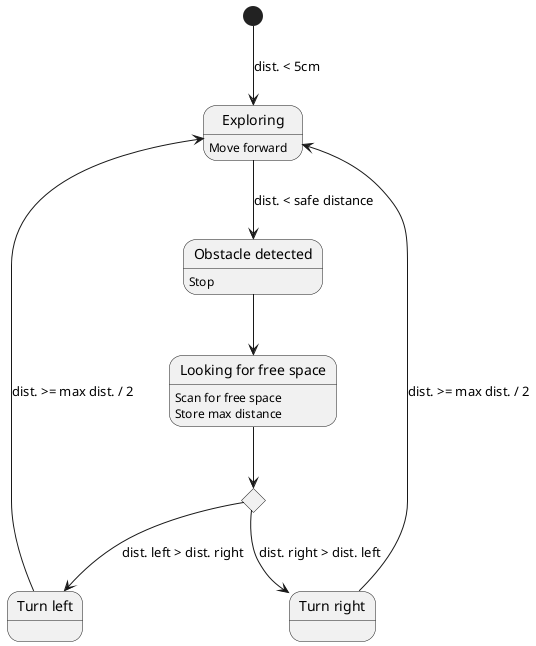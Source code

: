 @startuml

    [*] --> Exploring : dist. < 5cm
    Exploring : Move forward

    Exploring --> obstacle : dist. < safe distance

    state "Obstacle detected" as obstacle
    obstacle : Stop

    obstacle --> lffs

    state "Looking for free space" as lffs
    lffs : Scan for free space
    lffs : Store max distance

    state side <<choice>>
    lffs --> side

    side --> turnLeft : dist. left > dist. right
    side --> turnRight : dist. right > dist. left

    state "Turn left" as turnLeft
    state "Turn right" as turnRight

    turnLeft --> Exploring : dist. >= max dist. / 2
    turnRight --> Exploring : dist. >= max dist. / 2
    
/'     Exploring --> [*] : reset
    obstacle --> [*] : reset
    lffs --> [*] : reset
    turnLeft --> [*] : reset
    turnRight --> [*] : reset '/



@enduml